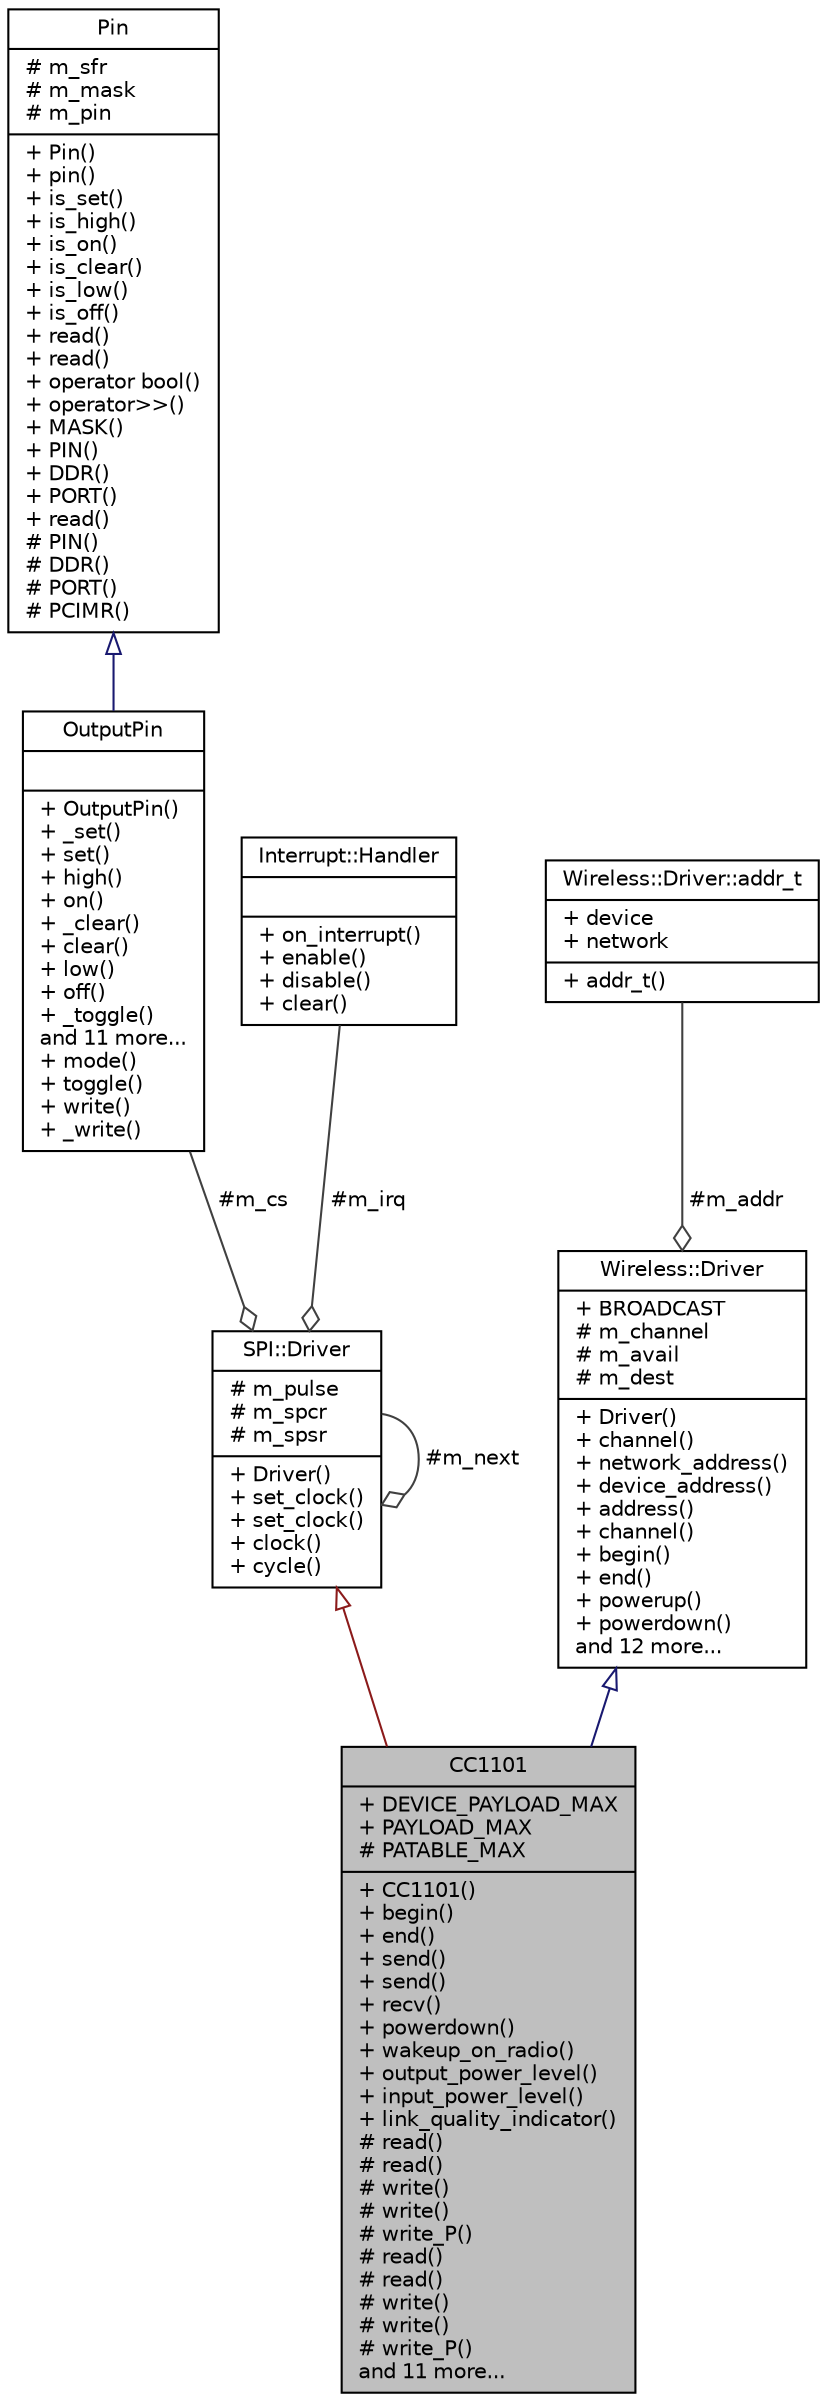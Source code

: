 digraph "CC1101"
{
  edge [fontname="Helvetica",fontsize="10",labelfontname="Helvetica",labelfontsize="10"];
  node [fontname="Helvetica",fontsize="10",shape=record];
  Node1 [label="{CC1101\n|+ DEVICE_PAYLOAD_MAX\l+ PAYLOAD_MAX\l# PATABLE_MAX\l|+ CC1101()\l+ begin()\l+ end()\l+ send()\l+ send()\l+ recv()\l+ powerdown()\l+ wakeup_on_radio()\l+ output_power_level()\l+ input_power_level()\l+ link_quality_indicator()\l# read()\l# read()\l# write()\l# write()\l# write_P()\l# read()\l# read()\l# write()\l# write()\l# write_P()\land 11 more...\l}",height=0.2,width=0.4,color="black", fillcolor="grey75", style="filled", fontcolor="black"];
  Node2 -> Node1 [dir="back",color="firebrick4",fontsize="10",style="solid",arrowtail="onormal",fontname="Helvetica"];
  Node2 [label="{SPI::Driver\n|# m_pulse\l# m_spcr\l# m_spsr\l|+ Driver()\l+ set_clock()\l+ set_clock()\l+ clock()\l+ cycle()\l}",height=0.2,width=0.4,color="black", fillcolor="white", style="filled",URL="$dc/dd2/classSPI_1_1Driver.html"];
  Node3 -> Node2 [color="grey25",fontsize="10",style="solid",label=" #m_cs" ,arrowhead="odiamond",fontname="Helvetica"];
  Node3 [label="{OutputPin\n||+ OutputPin()\l+ _set()\l+ set()\l+ high()\l+ on()\l+ _clear()\l+ clear()\l+ low()\l+ off()\l+ _toggle()\land 11 more...\l+ mode()\l+ toggle()\l+ write()\l+ _write()\l}",height=0.2,width=0.4,color="black", fillcolor="white", style="filled",URL="$d2/d86/classOutputPin.html"];
  Node4 -> Node3 [dir="back",color="midnightblue",fontsize="10",style="solid",arrowtail="onormal",fontname="Helvetica"];
  Node4 [label="{Pin\n|# m_sfr\l# m_mask\l# m_pin\l|+ Pin()\l+ pin()\l+ is_set()\l+ is_high()\l+ is_on()\l+ is_clear()\l+ is_low()\l+ is_off()\l+ read()\l+ read()\l+ operator bool()\l+ operator\>\>()\l+ MASK()\l+ PIN()\l+ DDR()\l+ PORT()\l+ read()\l# PIN()\l# DDR()\l# PORT()\l# PCIMR()\l}",height=0.2,width=0.4,color="black", fillcolor="white", style="filled",URL="$da/da0/classPin.html"];
  Node2 -> Node2 [color="grey25",fontsize="10",style="solid",label=" #m_next" ,arrowhead="odiamond",fontname="Helvetica"];
  Node5 -> Node2 [color="grey25",fontsize="10",style="solid",label=" #m_irq" ,arrowhead="odiamond",fontname="Helvetica"];
  Node5 [label="{Interrupt::Handler\n||+ on_interrupt()\l+ enable()\l+ disable()\l+ clear()\l}",height=0.2,width=0.4,color="black", fillcolor="white", style="filled",URL="$d9/df8/classInterrupt_1_1Handler.html"];
  Node6 -> Node1 [dir="back",color="midnightblue",fontsize="10",style="solid",arrowtail="onormal",fontname="Helvetica"];
  Node6 [label="{Wireless::Driver\n|+ BROADCAST\l# m_channel\l# m_avail\l# m_dest\l|+ Driver()\l+ channel()\l+ network_address()\l+ device_address()\l+ address()\l+ channel()\l+ begin()\l+ end()\l+ powerup()\l+ powerdown()\land 12 more...\l}",height=0.2,width=0.4,color="black", fillcolor="white", style="filled",URL="$df/d58/classWireless_1_1Driver.html"];
  Node7 -> Node6 [color="grey25",fontsize="10",style="solid",label=" #m_addr" ,arrowhead="odiamond",fontname="Helvetica"];
  Node7 [label="{Wireless::Driver::addr_t\n|+ device\l+ network\l|+ addr_t()\l}",height=0.2,width=0.4,color="black", fillcolor="white", style="filled",URL="$d9/da2/structWireless_1_1Driver_1_1addr__t.html"];
}
